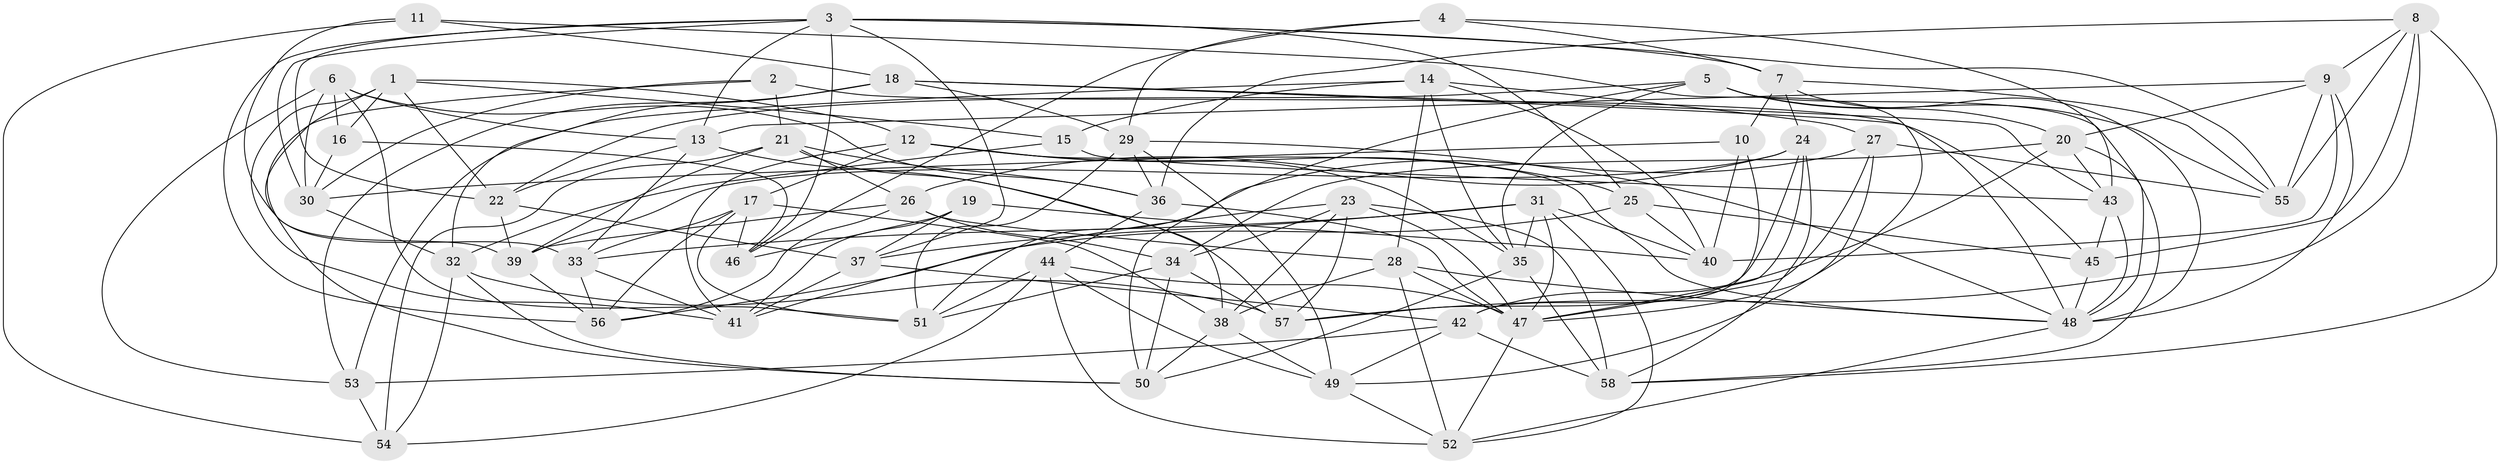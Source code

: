 // original degree distribution, {4: 1.0}
// Generated by graph-tools (version 1.1) at 2025/27/03/09/25 03:27:02]
// undirected, 58 vertices, 169 edges
graph export_dot {
graph [start="1"]
  node [color=gray90,style=filled];
  1;
  2;
  3;
  4;
  5;
  6;
  7;
  8;
  9;
  10;
  11;
  12;
  13;
  14;
  15;
  16;
  17;
  18;
  19;
  20;
  21;
  22;
  23;
  24;
  25;
  26;
  27;
  28;
  29;
  30;
  31;
  32;
  33;
  34;
  35;
  36;
  37;
  38;
  39;
  40;
  41;
  42;
  43;
  44;
  45;
  46;
  47;
  48;
  49;
  50;
  51;
  52;
  53;
  54;
  55;
  56;
  57;
  58;
  1 -- 12 [weight=1.0];
  1 -- 15 [weight=1.0];
  1 -- 16 [weight=1.0];
  1 -- 22 [weight=1.0];
  1 -- 39 [weight=1.0];
  1 -- 41 [weight=1.0];
  2 -- 21 [weight=1.0];
  2 -- 30 [weight=1.0];
  2 -- 45 [weight=1.0];
  2 -- 50 [weight=1.0];
  3 -- 7 [weight=1.0];
  3 -- 13 [weight=1.0];
  3 -- 22 [weight=1.0];
  3 -- 25 [weight=1.0];
  3 -- 30 [weight=1.0];
  3 -- 37 [weight=1.0];
  3 -- 46 [weight=2.0];
  3 -- 55 [weight=1.0];
  3 -- 56 [weight=1.0];
  4 -- 7 [weight=1.0];
  4 -- 29 [weight=1.0];
  4 -- 43 [weight=1.0];
  4 -- 46 [weight=1.0];
  5 -- 20 [weight=1.0];
  5 -- 22 [weight=1.0];
  5 -- 35 [weight=1.0];
  5 -- 48 [weight=1.0];
  5 -- 50 [weight=1.0];
  5 -- 55 [weight=1.0];
  6 -- 13 [weight=1.0];
  6 -- 16 [weight=1.0];
  6 -- 30 [weight=1.0];
  6 -- 36 [weight=1.0];
  6 -- 51 [weight=1.0];
  6 -- 53 [weight=1.0];
  7 -- 10 [weight=1.0];
  7 -- 24 [weight=1.0];
  7 -- 48 [weight=1.0];
  7 -- 55 [weight=1.0];
  8 -- 9 [weight=1.0];
  8 -- 36 [weight=1.0];
  8 -- 45 [weight=1.0];
  8 -- 55 [weight=1.0];
  8 -- 57 [weight=1.0];
  8 -- 58 [weight=1.0];
  9 -- 13 [weight=1.0];
  9 -- 20 [weight=1.0];
  9 -- 40 [weight=1.0];
  9 -- 48 [weight=1.0];
  9 -- 55 [weight=1.0];
  10 -- 30 [weight=1.0];
  10 -- 40 [weight=1.0];
  10 -- 42 [weight=1.0];
  11 -- 18 [weight=1.0];
  11 -- 33 [weight=1.0];
  11 -- 47 [weight=1.0];
  11 -- 54 [weight=1.0];
  12 -- 17 [weight=1.0];
  12 -- 25 [weight=1.0];
  12 -- 35 [weight=1.0];
  12 -- 41 [weight=1.0];
  12 -- 48 [weight=1.0];
  13 -- 22 [weight=1.0];
  13 -- 33 [weight=1.0];
  13 -- 57 [weight=1.0];
  14 -- 15 [weight=1.0];
  14 -- 27 [weight=1.0];
  14 -- 28 [weight=1.0];
  14 -- 35 [weight=1.0];
  14 -- 40 [weight=1.0];
  14 -- 53 [weight=1.0];
  15 -- 32 [weight=1.0];
  15 -- 43 [weight=1.0];
  16 -- 30 [weight=1.0];
  16 -- 46 [weight=1.0];
  17 -- 33 [weight=1.0];
  17 -- 38 [weight=1.0];
  17 -- 46 [weight=1.0];
  17 -- 51 [weight=1.0];
  17 -- 56 [weight=1.0];
  18 -- 29 [weight=1.0];
  18 -- 32 [weight=1.0];
  18 -- 43 [weight=1.0];
  18 -- 48 [weight=1.0];
  18 -- 53 [weight=1.0];
  19 -- 37 [weight=1.0];
  19 -- 40 [weight=1.0];
  19 -- 41 [weight=1.0];
  19 -- 46 [weight=1.0];
  20 -- 34 [weight=1.0];
  20 -- 42 [weight=1.0];
  20 -- 43 [weight=1.0];
  20 -- 58 [weight=1.0];
  21 -- 26 [weight=1.0];
  21 -- 36 [weight=1.0];
  21 -- 38 [weight=1.0];
  21 -- 39 [weight=1.0];
  21 -- 54 [weight=1.0];
  22 -- 37 [weight=1.0];
  22 -- 39 [weight=1.0];
  23 -- 34 [weight=1.0];
  23 -- 38 [weight=1.0];
  23 -- 41 [weight=1.0];
  23 -- 47 [weight=1.0];
  23 -- 57 [weight=1.0];
  23 -- 58 [weight=1.0];
  24 -- 26 [weight=1.0];
  24 -- 39 [weight=1.0];
  24 -- 47 [weight=1.0];
  24 -- 57 [weight=1.0];
  24 -- 58 [weight=1.0];
  25 -- 40 [weight=1.0];
  25 -- 45 [weight=2.0];
  25 -- 56 [weight=1.0];
  26 -- 28 [weight=1.0];
  26 -- 34 [weight=1.0];
  26 -- 39 [weight=1.0];
  26 -- 56 [weight=1.0];
  27 -- 47 [weight=2.0];
  27 -- 49 [weight=1.0];
  27 -- 51 [weight=1.0];
  27 -- 55 [weight=1.0];
  28 -- 38 [weight=1.0];
  28 -- 47 [weight=1.0];
  28 -- 48 [weight=1.0];
  28 -- 52 [weight=1.0];
  29 -- 36 [weight=1.0];
  29 -- 48 [weight=1.0];
  29 -- 49 [weight=1.0];
  29 -- 51 [weight=1.0];
  30 -- 32 [weight=1.0];
  31 -- 33 [weight=1.0];
  31 -- 35 [weight=1.0];
  31 -- 37 [weight=1.0];
  31 -- 40 [weight=1.0];
  31 -- 47 [weight=1.0];
  31 -- 52 [weight=1.0];
  32 -- 50 [weight=1.0];
  32 -- 54 [weight=1.0];
  32 -- 57 [weight=1.0];
  33 -- 41 [weight=1.0];
  33 -- 56 [weight=1.0];
  34 -- 50 [weight=1.0];
  34 -- 51 [weight=1.0];
  34 -- 57 [weight=1.0];
  35 -- 50 [weight=1.0];
  35 -- 58 [weight=1.0];
  36 -- 44 [weight=1.0];
  36 -- 47 [weight=1.0];
  37 -- 41 [weight=1.0];
  37 -- 42 [weight=1.0];
  38 -- 49 [weight=1.0];
  38 -- 50 [weight=1.0];
  39 -- 56 [weight=1.0];
  42 -- 49 [weight=1.0];
  42 -- 53 [weight=1.0];
  42 -- 58 [weight=1.0];
  43 -- 45 [weight=1.0];
  43 -- 48 [weight=1.0];
  44 -- 47 [weight=1.0];
  44 -- 49 [weight=1.0];
  44 -- 51 [weight=1.0];
  44 -- 52 [weight=1.0];
  44 -- 54 [weight=1.0];
  45 -- 48 [weight=1.0];
  47 -- 52 [weight=1.0];
  48 -- 52 [weight=1.0];
  49 -- 52 [weight=1.0];
  53 -- 54 [weight=2.0];
}
